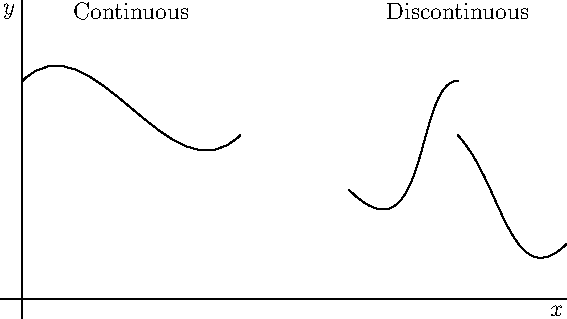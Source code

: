 size(10cm);
import graph;
xaxis("$x$");
yaxis("$y$");
draw((0,4){NE}..{NE}(4,3));
draw((6,2){SE}..{E}(8,4));
draw((8,3){SE}..{NE}(10,1));
label("Continuous",(2,5),N);
label("Discontinuous",(8,5),N);

